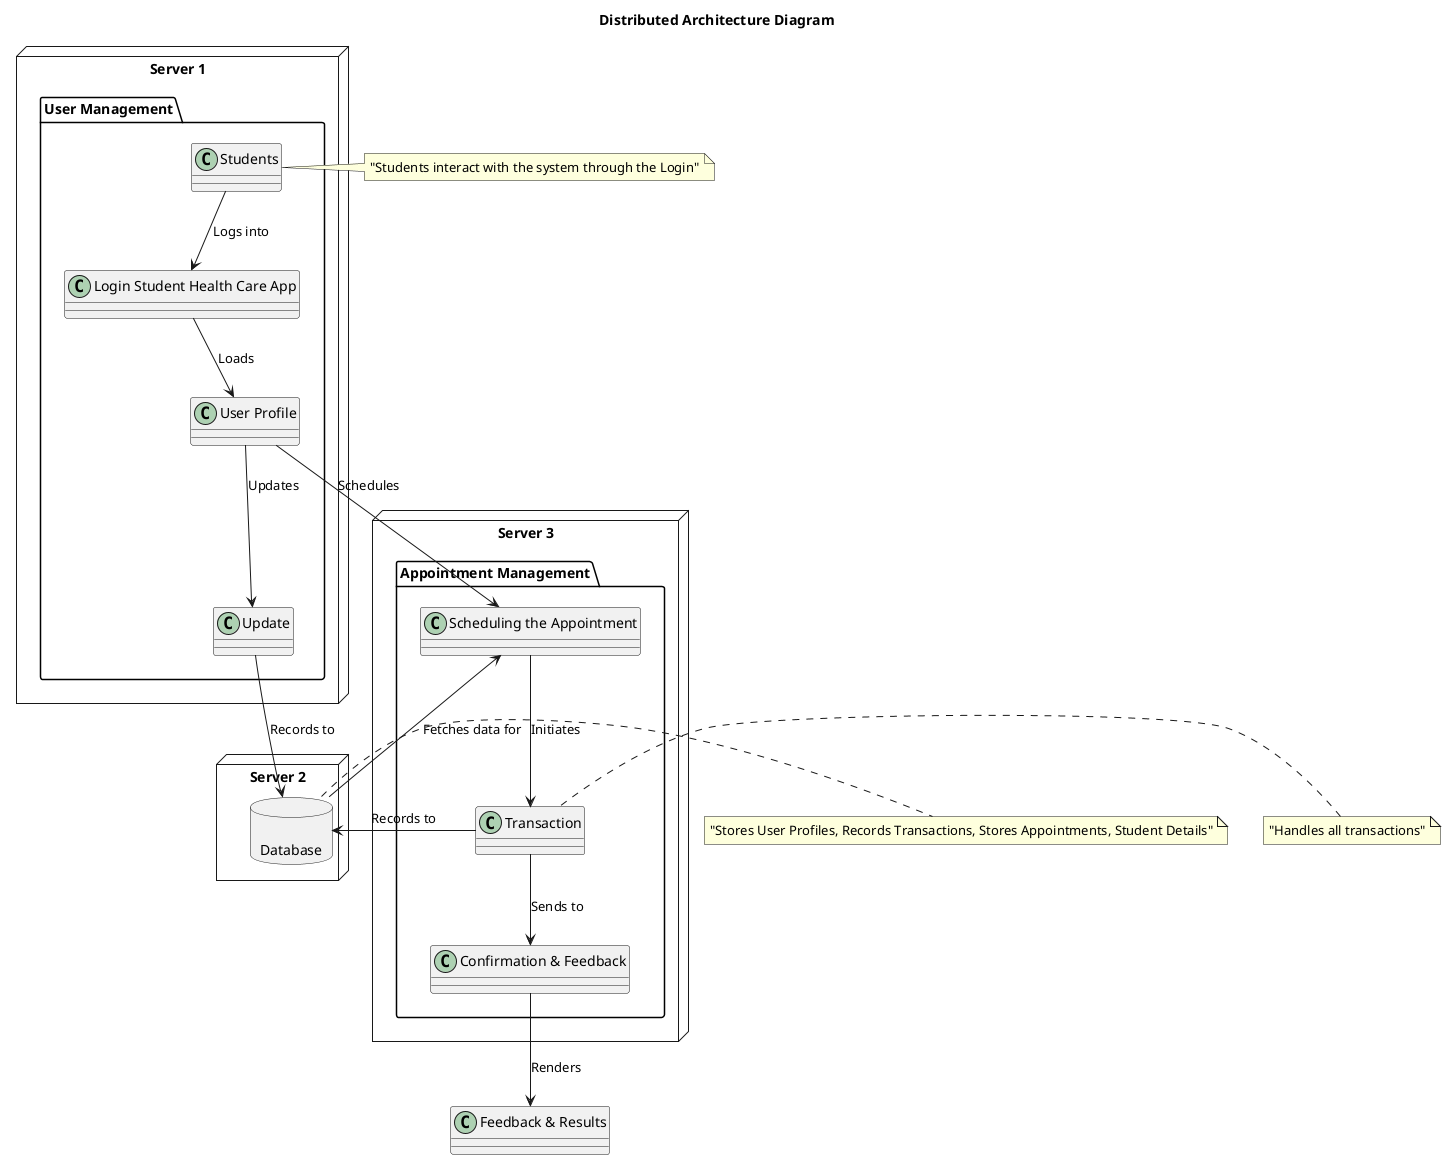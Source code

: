 @startuml system1
title Distributed Architecture Diagram
allowmixing

node "Server 1" {
  package "User Management" {
    together {
      class "Students" as Students
      class "Login Student Health Care App" as Login
      class "User Profile" as UserProfile
      class "Update" as Update
    }
  }
}

node "Server 2" {
  database "Database" as Database << (D,lightsalmon) >>
}

node "Server 3" {
  package "Appointment Management" {
    together {
      class "Scheduling the Appointment" as Scheduling
      class "Transaction" as Transaction
      class "Confirmation & Feedback" as Confirmation
    }
  }
}

Students --> Login : Logs into
Login --> UserProfile : Loads
UserProfile --> Update : Updates
Update --> Database : Records to
Database --> Scheduling : Fetches data for
UserProfile --> Scheduling : Schedules
Scheduling --> Transaction : Initiates
Transaction --> Database : Records to
Transaction --> Confirmation : Sends to
Confirmation --> "Feedback & Results" : Renders

note right of Students : "Students interact with the system through the Login"
note right of Database : "Stores User Profiles, Records Transactions, Stores Appointments, Student Details"
note left of Transaction : "Handles all transactions"

@enduml